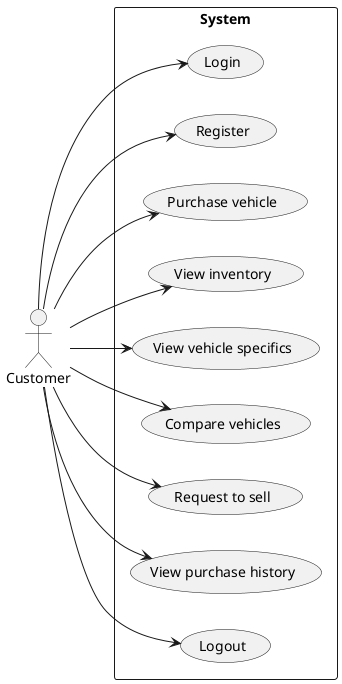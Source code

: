 @startuml customer
left to right direction
actor Customer
rectangle "System" as system {
  (Login)
  (Register)
  (Purchase vehicle)
  (View inventory)
  (View vehicle specifics)
  (Compare vehicles)
  (Request to sell)
  (View purchase history)
  (Logout)
}
Customer --> (Login)
Customer --> (Register)
Customer --> (Purchase vehicle)
Customer --> (View inventory)
Customer --> (View vehicle specifics)
Customer --> (Compare vehicles)
Customer --> (Request to sell)
Customer --> (View purchase history)
Customer --> (Logout)
@enduml